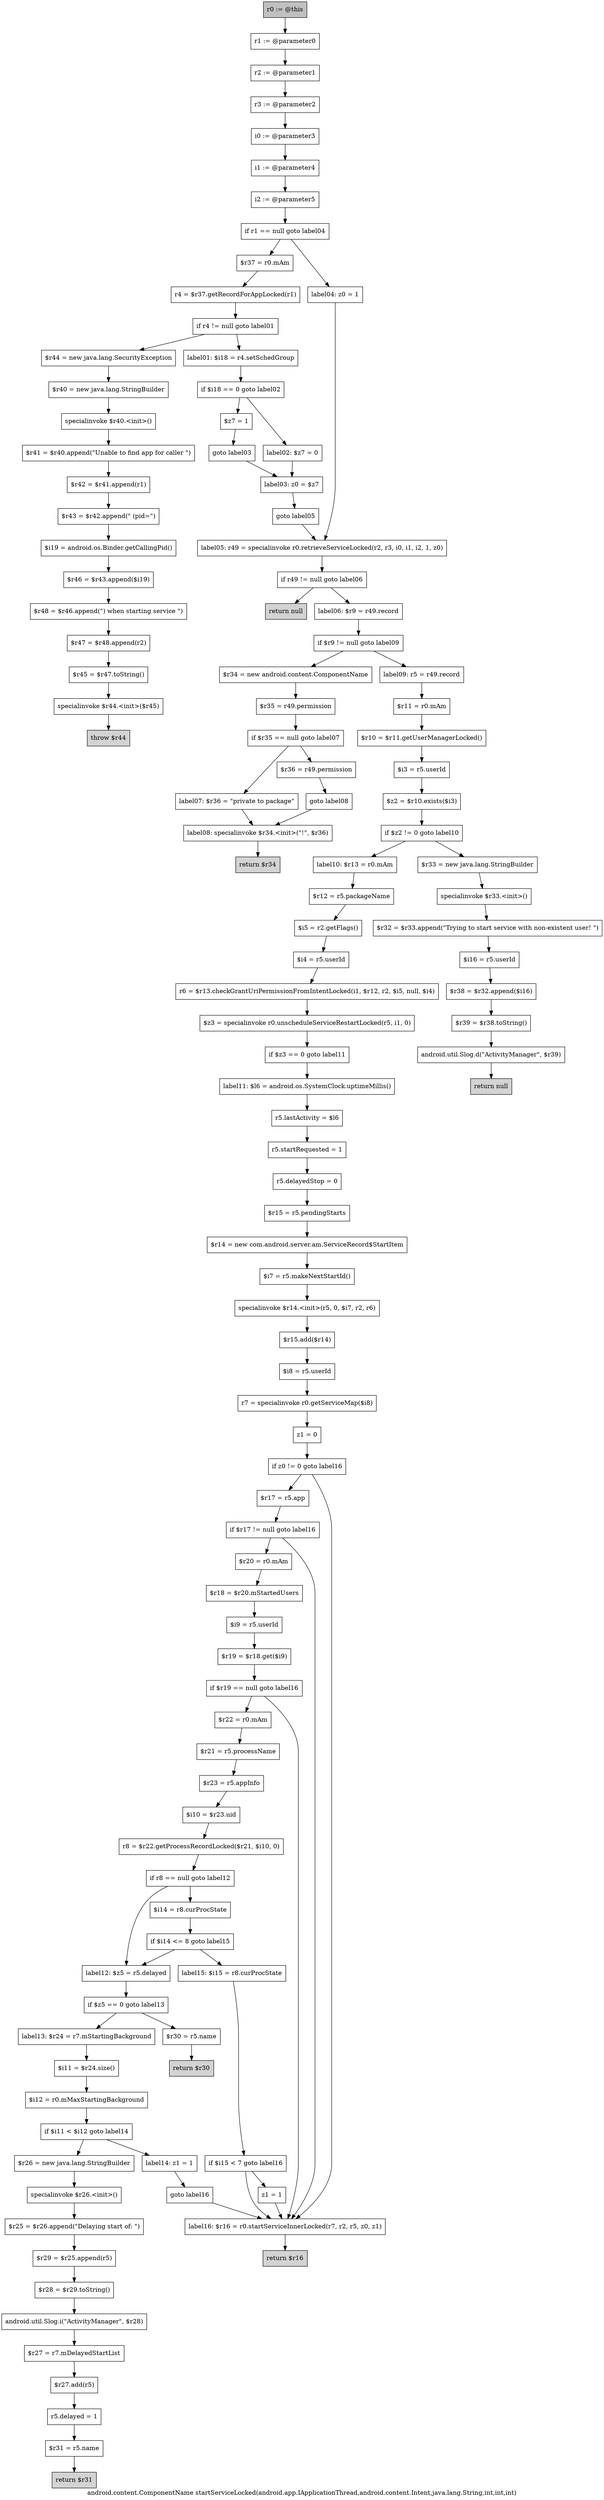 digraph "android.content.ComponentName startServiceLocked(android.app.IApplicationThread,android.content.Intent,java.lang.String,int,int,int)" {
    label="android.content.ComponentName startServiceLocked(android.app.IApplicationThread,android.content.Intent,java.lang.String,int,int,int)";
    page="8.5, 11.0";
    node [shape=box];
    "0" [style=filled,fillcolor=gray,label="r0 := @this",];
    "1" [label="r1 := @parameter0",];
    "0"->"1";
    "2" [label="r2 := @parameter1",];
    "1"->"2";
    "3" [label="r3 := @parameter2",];
    "2"->"3";
    "4" [label="i0 := @parameter3",];
    "3"->"4";
    "5" [label="i1 := @parameter4",];
    "4"->"5";
    "6" [label="i2 := @parameter5",];
    "5"->"6";
    "7" [label="if r1 == null goto label04",];
    "6"->"7";
    "8" [label="$r37 = r0.mAm",];
    "7"->"8";
    "31" [label="label04: z0 = 1",];
    "7"->"31";
    "9" [label="r4 = $r37.getRecordForAppLocked(r1)",];
    "8"->"9";
    "10" [label="if r4 != null goto label01",];
    "9"->"10";
    "11" [label="$r44 = new java.lang.SecurityException",];
    "10"->"11";
    "24" [label="label01: $i18 = r4.setSchedGroup",];
    "10"->"24";
    "12" [label="$r40 = new java.lang.StringBuilder",];
    "11"->"12";
    "13" [label="specialinvoke $r40.<init>()",];
    "12"->"13";
    "14" [label="$r41 = $r40.append(\"Unable to find app for caller \")",];
    "13"->"14";
    "15" [label="$r42 = $r41.append(r1)",];
    "14"->"15";
    "16" [label="$r43 = $r42.append(\" (pid=\")",];
    "15"->"16";
    "17" [label="$i19 = android.os.Binder.getCallingPid()",];
    "16"->"17";
    "18" [label="$r46 = $r43.append($i19)",];
    "17"->"18";
    "19" [label="$r48 = $r46.append(\") when starting service \")",];
    "18"->"19";
    "20" [label="$r47 = $r48.append(r2)",];
    "19"->"20";
    "21" [label="$r45 = $r47.toString()",];
    "20"->"21";
    "22" [label="specialinvoke $r44.<init>($r45)",];
    "21"->"22";
    "23" [style=filled,fillcolor=lightgray,label="throw $r44",];
    "22"->"23";
    "25" [label="if $i18 == 0 goto label02",];
    "24"->"25";
    "26" [label="$z7 = 1",];
    "25"->"26";
    "28" [label="label02: $z7 = 0",];
    "25"->"28";
    "27" [label="goto label03",];
    "26"->"27";
    "29" [label="label03: z0 = $z7",];
    "27"->"29";
    "28"->"29";
    "30" [label="goto label05",];
    "29"->"30";
    "32" [label="label05: r49 = specialinvoke r0.retrieveServiceLocked(r2, r3, i0, i1, i2, 1, z0)",];
    "30"->"32";
    "31"->"32";
    "33" [label="if r49 != null goto label06",];
    "32"->"33";
    "34" [style=filled,fillcolor=lightgray,label="return null",];
    "33"->"34";
    "35" [label="label06: $r9 = r49.record",];
    "33"->"35";
    "36" [label="if $r9 != null goto label09",];
    "35"->"36";
    "37" [label="$r34 = new android.content.ComponentName",];
    "36"->"37";
    "45" [label="label09: r5 = r49.record",];
    "36"->"45";
    "38" [label="$r35 = r49.permission",];
    "37"->"38";
    "39" [label="if $r35 == null goto label07",];
    "38"->"39";
    "40" [label="$r36 = r49.permission",];
    "39"->"40";
    "42" [label="label07: $r36 = \"private to package\"",];
    "39"->"42";
    "41" [label="goto label08",];
    "40"->"41";
    "43" [label="label08: specialinvoke $r34.<init>(\"!\", $r36)",];
    "41"->"43";
    "42"->"43";
    "44" [style=filled,fillcolor=lightgray,label="return $r34",];
    "43"->"44";
    "46" [label="$r11 = r0.mAm",];
    "45"->"46";
    "47" [label="$r10 = $r11.getUserManagerLocked()",];
    "46"->"47";
    "48" [label="$i3 = r5.userId",];
    "47"->"48";
    "49" [label="$z2 = $r10.exists($i3)",];
    "48"->"49";
    "50" [label="if $z2 != 0 goto label10",];
    "49"->"50";
    "51" [label="$r33 = new java.lang.StringBuilder",];
    "50"->"51";
    "59" [label="label10: $r13 = r0.mAm",];
    "50"->"59";
    "52" [label="specialinvoke $r33.<init>()",];
    "51"->"52";
    "53" [label="$r32 = $r33.append(\"Trying to start service with non-existent user! \")",];
    "52"->"53";
    "54" [label="$i16 = r5.userId",];
    "53"->"54";
    "55" [label="$r38 = $r32.append($i16)",];
    "54"->"55";
    "56" [label="$r39 = $r38.toString()",];
    "55"->"56";
    "57" [label="android.util.Slog.d(\"ActivityManager\", $r39)",];
    "56"->"57";
    "58" [style=filled,fillcolor=lightgray,label="return null",];
    "57"->"58";
    "60" [label="$r12 = r5.packageName",];
    "59"->"60";
    "61" [label="$i5 = r2.getFlags()",];
    "60"->"61";
    "62" [label="$i4 = r5.userId",];
    "61"->"62";
    "63" [label="r6 = $r13.checkGrantUriPermissionFromIntentLocked(i1, $r12, r2, $i5, null, $i4)",];
    "62"->"63";
    "64" [label="$z3 = specialinvoke r0.unscheduleServiceRestartLocked(r5, i1, 0)",];
    "63"->"64";
    "65" [label="if $z3 == 0 goto label11",];
    "64"->"65";
    "66" [label="label11: $l6 = android.os.SystemClock.uptimeMillis()",];
    "65"->"66";
    "67" [label="r5.lastActivity = $l6",];
    "66"->"67";
    "68" [label="r5.startRequested = 1",];
    "67"->"68";
    "69" [label="r5.delayedStop = 0",];
    "68"->"69";
    "70" [label="$r15 = r5.pendingStarts",];
    "69"->"70";
    "71" [label="$r14 = new com.android.server.am.ServiceRecord$StartItem",];
    "70"->"71";
    "72" [label="$i7 = r5.makeNextStartId()",];
    "71"->"72";
    "73" [label="specialinvoke $r14.<init>(r5, 0, $i7, r2, r6)",];
    "72"->"73";
    "74" [label="$r15.add($r14)",];
    "73"->"74";
    "75" [label="$i8 = r5.userId",];
    "74"->"75";
    "76" [label="r7 = specialinvoke r0.getServiceMap($i8)",];
    "75"->"76";
    "77" [label="z1 = 0",];
    "76"->"77";
    "78" [label="if z0 != 0 goto label16",];
    "77"->"78";
    "79" [label="$r17 = r5.app",];
    "78"->"79";
    "118" [label="label16: $r16 = r0.startServiceInnerLocked(r7, r2, r5, z0, z1)",];
    "78"->"118";
    "80" [label="if $r17 != null goto label16",];
    "79"->"80";
    "81" [label="$r20 = r0.mAm",];
    "80"->"81";
    "80"->"118";
    "82" [label="$r18 = $r20.mStartedUsers",];
    "81"->"82";
    "83" [label="$i9 = r5.userId",];
    "82"->"83";
    "84" [label="$r19 = $r18.get($i9)",];
    "83"->"84";
    "85" [label="if $r19 == null goto label16",];
    "84"->"85";
    "86" [label="$r22 = r0.mAm",];
    "85"->"86";
    "85"->"118";
    "87" [label="$r21 = r5.processName",];
    "86"->"87";
    "88" [label="$r23 = r5.appInfo",];
    "87"->"88";
    "89" [label="$i10 = $r23.uid",];
    "88"->"89";
    "90" [label="r8 = $r22.getProcessRecordLocked($r21, $i10, 0)",];
    "89"->"90";
    "91" [label="if r8 == null goto label12",];
    "90"->"91";
    "92" [label="$i14 = r8.curProcState",];
    "91"->"92";
    "94" [label="label12: $z5 = r5.delayed",];
    "91"->"94";
    "93" [label="if $i14 <= 8 goto label15",];
    "92"->"93";
    "93"->"94";
    "115" [label="label15: $i15 = r8.curProcState",];
    "93"->"115";
    "95" [label="if $z5 == 0 goto label13",];
    "94"->"95";
    "96" [label="$r30 = r5.name",];
    "95"->"96";
    "98" [label="label13: $r24 = r7.mStartingBackground",];
    "95"->"98";
    "97" [style=filled,fillcolor=lightgray,label="return $r30",];
    "96"->"97";
    "99" [label="$i11 = $r24.size()",];
    "98"->"99";
    "100" [label="$i12 = r0.mMaxStartingBackground",];
    "99"->"100";
    "101" [label="if $i11 < $i12 goto label14",];
    "100"->"101";
    "102" [label="$r26 = new java.lang.StringBuilder",];
    "101"->"102";
    "113" [label="label14: z1 = 1",];
    "101"->"113";
    "103" [label="specialinvoke $r26.<init>()",];
    "102"->"103";
    "104" [label="$r25 = $r26.append(\"Delaying start of: \")",];
    "103"->"104";
    "105" [label="$r29 = $r25.append(r5)",];
    "104"->"105";
    "106" [label="$r28 = $r29.toString()",];
    "105"->"106";
    "107" [label="android.util.Slog.i(\"ActivityManager\", $r28)",];
    "106"->"107";
    "108" [label="$r27 = r7.mDelayedStartList",];
    "107"->"108";
    "109" [label="$r27.add(r5)",];
    "108"->"109";
    "110" [label="r5.delayed = 1",];
    "109"->"110";
    "111" [label="$r31 = r5.name",];
    "110"->"111";
    "112" [style=filled,fillcolor=lightgray,label="return $r31",];
    "111"->"112";
    "114" [label="goto label16",];
    "113"->"114";
    "114"->"118";
    "116" [label="if $i15 < 7 goto label16",];
    "115"->"116";
    "117" [label="z1 = 1",];
    "116"->"117";
    "116"->"118";
    "117"->"118";
    "119" [style=filled,fillcolor=lightgray,label="return $r16",];
    "118"->"119";
}
